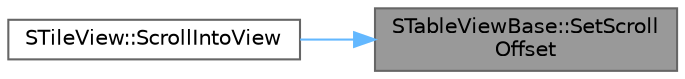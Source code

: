 digraph "STableViewBase::SetScrollOffset"
{
 // INTERACTIVE_SVG=YES
 // LATEX_PDF_SIZE
  bgcolor="transparent";
  edge [fontname=Helvetica,fontsize=10,labelfontname=Helvetica,labelfontsize=10];
  node [fontname=Helvetica,fontsize=10,shape=box,height=0.2,width=0.4];
  rankdir="RL";
  Node1 [id="Node000001",label="STableViewBase::SetScroll\lOffset",height=0.2,width=0.4,color="gray40", fillcolor="grey60", style="filled", fontcolor="black",tooltip="Set the scroll offset of this view (in items)"];
  Node1 -> Node2 [id="edge1_Node000001_Node000002",dir="back",color="steelblue1",style="solid",tooltip=" "];
  Node2 [id="Node000002",label="STileView::ScrollIntoView",height=0.2,width=0.4,color="grey40", fillcolor="white", style="filled",URL="$d0/d1a/classSTileView.html#a492ba1fc6cf684b344e0dcd5ac4e82f4",tooltip="If there is a pending request to scroll an item into view, do so."];
}
